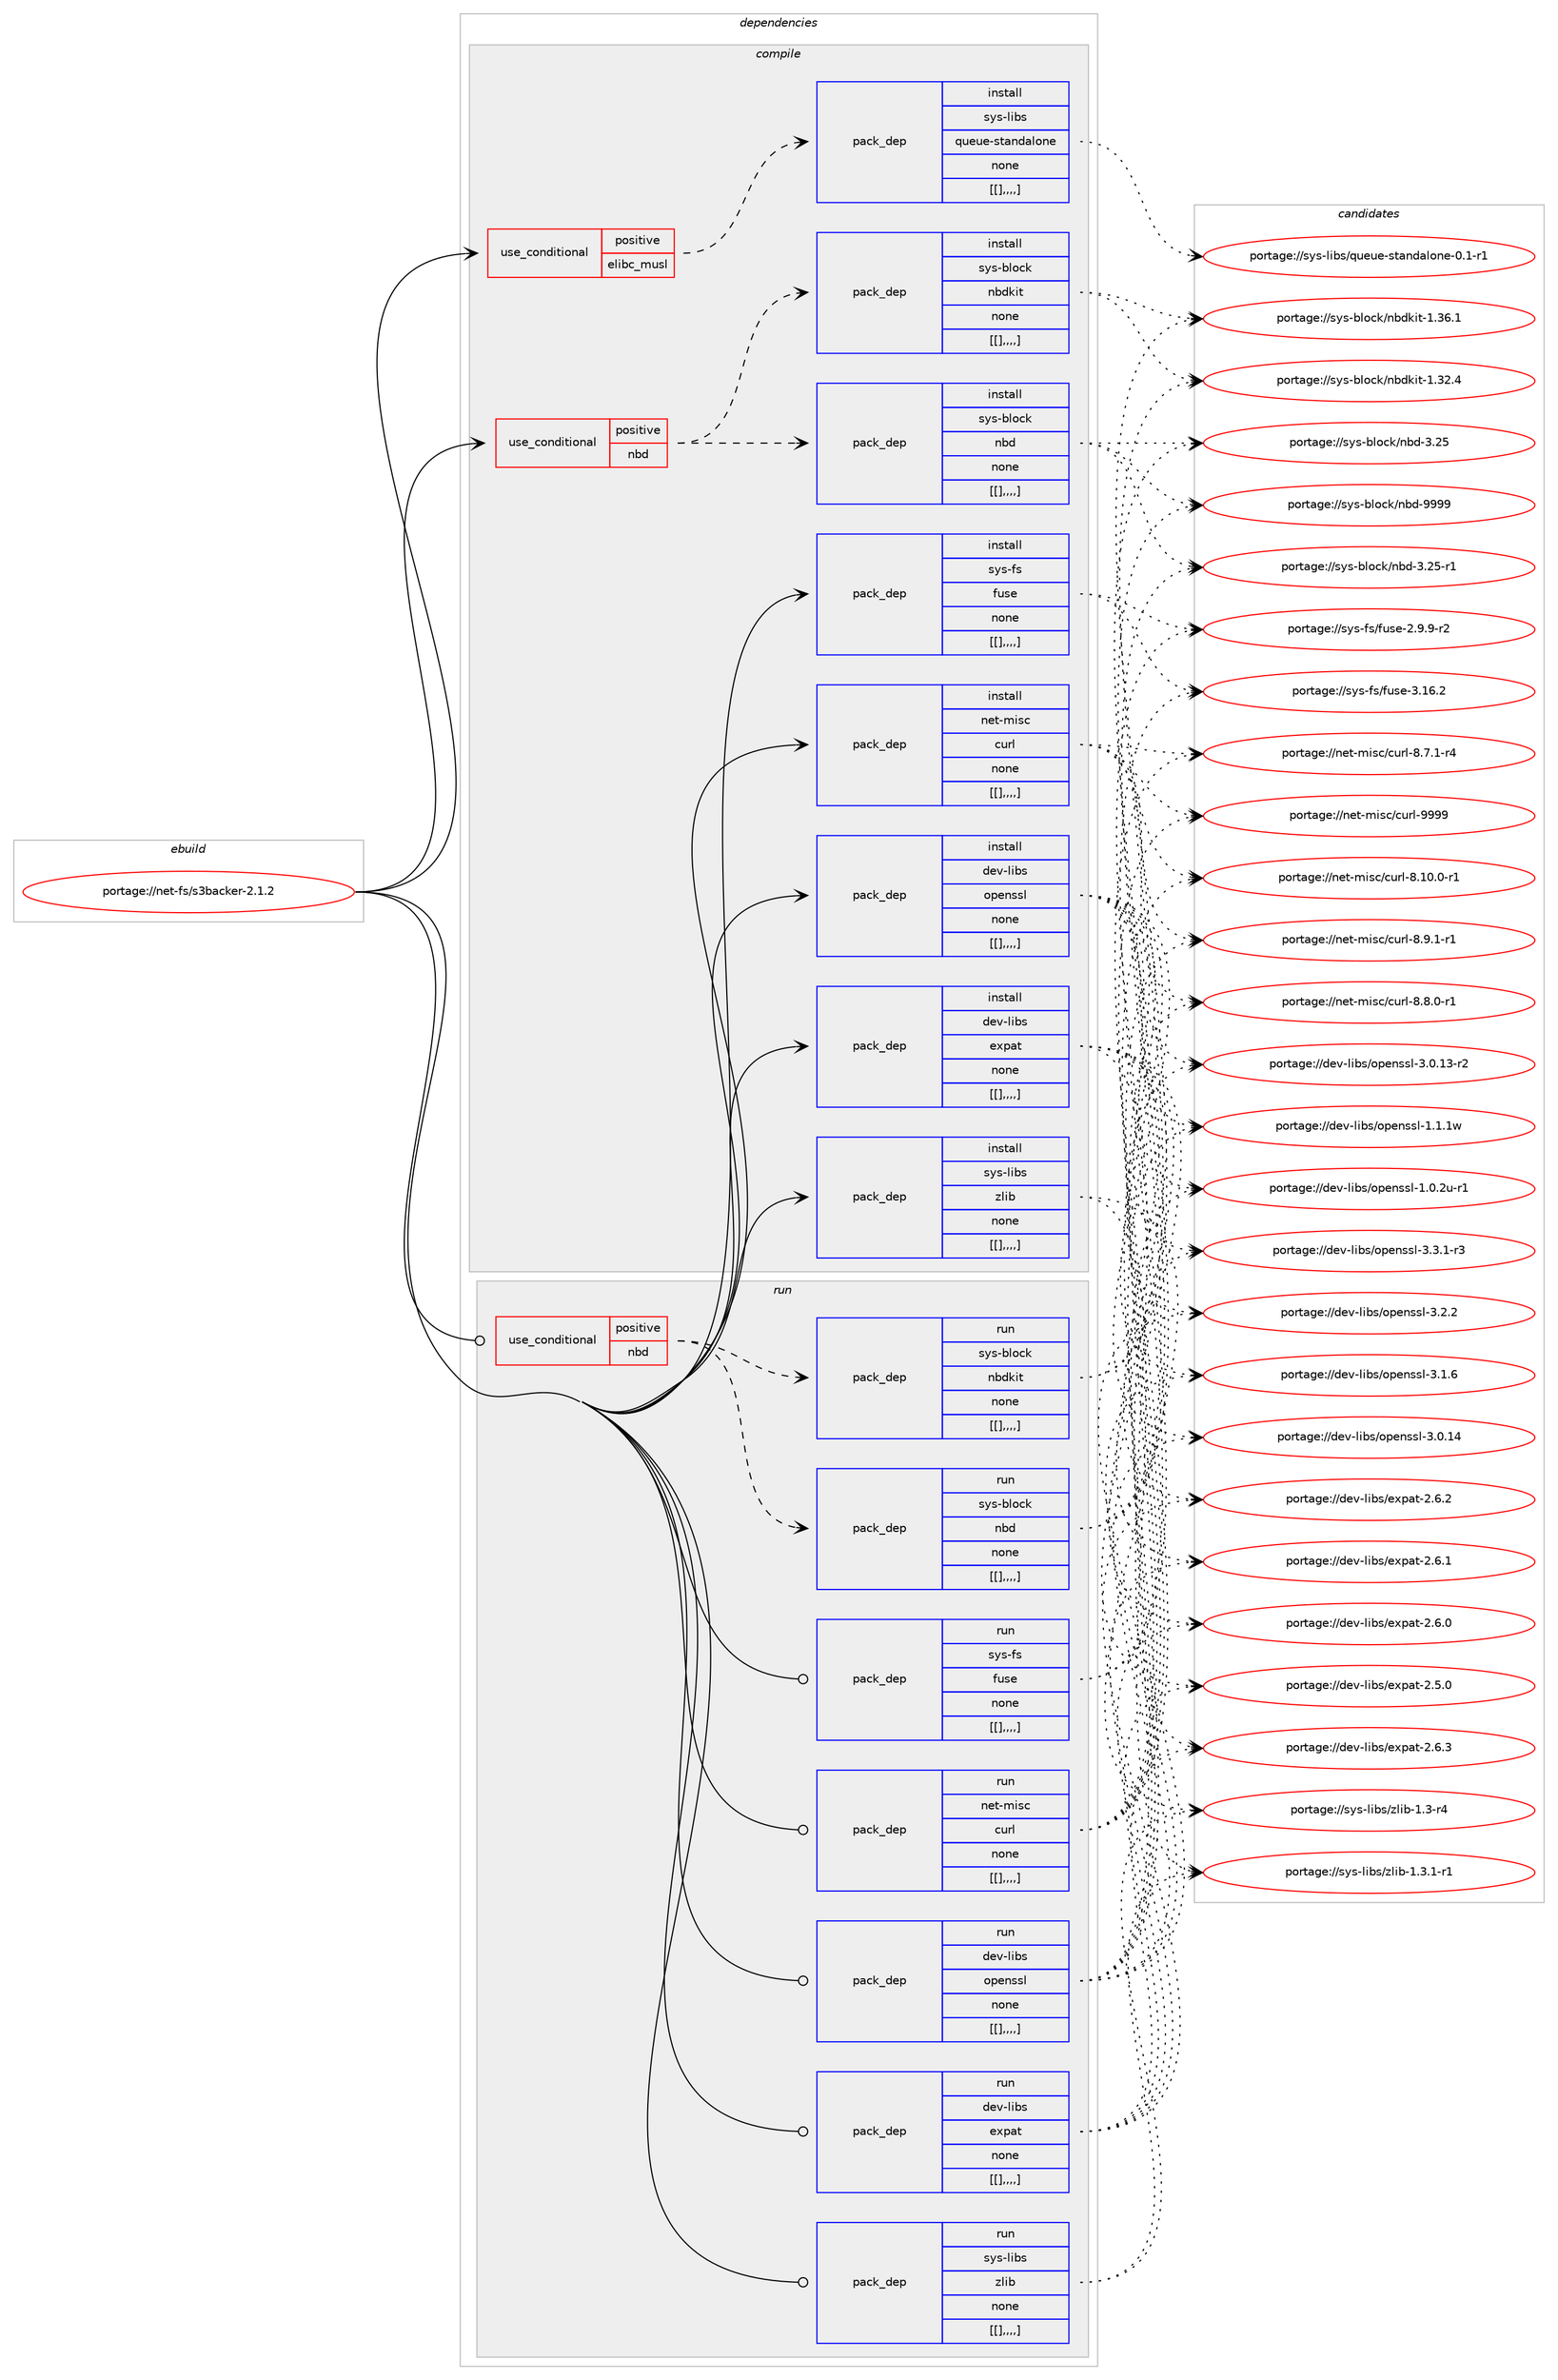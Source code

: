 digraph prolog {

# *************
# Graph options
# *************

newrank=true;
concentrate=true;
compound=true;
graph [rankdir=LR,fontname=Helvetica,fontsize=10,ranksep=1.5];#, ranksep=2.5, nodesep=0.2];
edge  [arrowhead=vee];
node  [fontname=Helvetica,fontsize=10];

# **********
# The ebuild
# **********

subgraph cluster_leftcol {
color=gray;
label=<<i>ebuild</i>>;
id [label="portage://net-fs/s3backer-2.1.2", color=red, width=4, href="../net-fs/s3backer-2.1.2.svg"];
}

# ****************
# The dependencies
# ****************

subgraph cluster_midcol {
color=gray;
label=<<i>dependencies</i>>;
subgraph cluster_compile {
fillcolor="#eeeeee";
style=filled;
label=<<i>compile</i>>;
subgraph cond95154 {
dependency366825 [label=<<TABLE BORDER="0" CELLBORDER="1" CELLSPACING="0" CELLPADDING="4"><TR><TD ROWSPAN="3" CELLPADDING="10">use_conditional</TD></TR><TR><TD>positive</TD></TR><TR><TD>elibc_musl</TD></TR></TABLE>>, shape=none, color=red];
subgraph pack268911 {
dependency366826 [label=<<TABLE BORDER="0" CELLBORDER="1" CELLSPACING="0" CELLPADDING="4" WIDTH="220"><TR><TD ROWSPAN="6" CELLPADDING="30">pack_dep</TD></TR><TR><TD WIDTH="110">install</TD></TR><TR><TD>sys-libs</TD></TR><TR><TD>queue-standalone</TD></TR><TR><TD>none</TD></TR><TR><TD>[[],,,,]</TD></TR></TABLE>>, shape=none, color=blue];
}
dependency366825:e -> dependency366826:w [weight=20,style="dashed",arrowhead="vee"];
}
id:e -> dependency366825:w [weight=20,style="solid",arrowhead="vee"];
subgraph cond95155 {
dependency366827 [label=<<TABLE BORDER="0" CELLBORDER="1" CELLSPACING="0" CELLPADDING="4"><TR><TD ROWSPAN="3" CELLPADDING="10">use_conditional</TD></TR><TR><TD>positive</TD></TR><TR><TD>nbd</TD></TR></TABLE>>, shape=none, color=red];
subgraph pack268912 {
dependency366828 [label=<<TABLE BORDER="0" CELLBORDER="1" CELLSPACING="0" CELLPADDING="4" WIDTH="220"><TR><TD ROWSPAN="6" CELLPADDING="30">pack_dep</TD></TR><TR><TD WIDTH="110">install</TD></TR><TR><TD>sys-block</TD></TR><TR><TD>nbd</TD></TR><TR><TD>none</TD></TR><TR><TD>[[],,,,]</TD></TR></TABLE>>, shape=none, color=blue];
}
dependency366827:e -> dependency366828:w [weight=20,style="dashed",arrowhead="vee"];
subgraph pack268913 {
dependency366829 [label=<<TABLE BORDER="0" CELLBORDER="1" CELLSPACING="0" CELLPADDING="4" WIDTH="220"><TR><TD ROWSPAN="6" CELLPADDING="30">pack_dep</TD></TR><TR><TD WIDTH="110">install</TD></TR><TR><TD>sys-block</TD></TR><TR><TD>nbdkit</TD></TR><TR><TD>none</TD></TR><TR><TD>[[],,,,]</TD></TR></TABLE>>, shape=none, color=blue];
}
dependency366827:e -> dependency366829:w [weight=20,style="dashed",arrowhead="vee"];
}
id:e -> dependency366827:w [weight=20,style="solid",arrowhead="vee"];
subgraph pack268914 {
dependency366830 [label=<<TABLE BORDER="0" CELLBORDER="1" CELLSPACING="0" CELLPADDING="4" WIDTH="220"><TR><TD ROWSPAN="6" CELLPADDING="30">pack_dep</TD></TR><TR><TD WIDTH="110">install</TD></TR><TR><TD>dev-libs</TD></TR><TR><TD>expat</TD></TR><TR><TD>none</TD></TR><TR><TD>[[],,,,]</TD></TR></TABLE>>, shape=none, color=blue];
}
id:e -> dependency366830:w [weight=20,style="solid",arrowhead="vee"];
subgraph pack268915 {
dependency366831 [label=<<TABLE BORDER="0" CELLBORDER="1" CELLSPACING="0" CELLPADDING="4" WIDTH="220"><TR><TD ROWSPAN="6" CELLPADDING="30">pack_dep</TD></TR><TR><TD WIDTH="110">install</TD></TR><TR><TD>dev-libs</TD></TR><TR><TD>openssl</TD></TR><TR><TD>none</TD></TR><TR><TD>[[],,,,]</TD></TR></TABLE>>, shape=none, color=blue];
}
id:e -> dependency366831:w [weight=20,style="solid",arrowhead="vee"];
subgraph pack268916 {
dependency366832 [label=<<TABLE BORDER="0" CELLBORDER="1" CELLSPACING="0" CELLPADDING="4" WIDTH="220"><TR><TD ROWSPAN="6" CELLPADDING="30">pack_dep</TD></TR><TR><TD WIDTH="110">install</TD></TR><TR><TD>net-misc</TD></TR><TR><TD>curl</TD></TR><TR><TD>none</TD></TR><TR><TD>[[],,,,]</TD></TR></TABLE>>, shape=none, color=blue];
}
id:e -> dependency366832:w [weight=20,style="solid",arrowhead="vee"];
subgraph pack268917 {
dependency366833 [label=<<TABLE BORDER="0" CELLBORDER="1" CELLSPACING="0" CELLPADDING="4" WIDTH="220"><TR><TD ROWSPAN="6" CELLPADDING="30">pack_dep</TD></TR><TR><TD WIDTH="110">install</TD></TR><TR><TD>sys-fs</TD></TR><TR><TD>fuse</TD></TR><TR><TD>none</TD></TR><TR><TD>[[],,,,]</TD></TR></TABLE>>, shape=none, color=blue];
}
id:e -> dependency366833:w [weight=20,style="solid",arrowhead="vee"];
subgraph pack268918 {
dependency366834 [label=<<TABLE BORDER="0" CELLBORDER="1" CELLSPACING="0" CELLPADDING="4" WIDTH="220"><TR><TD ROWSPAN="6" CELLPADDING="30">pack_dep</TD></TR><TR><TD WIDTH="110">install</TD></TR><TR><TD>sys-libs</TD></TR><TR><TD>zlib</TD></TR><TR><TD>none</TD></TR><TR><TD>[[],,,,]</TD></TR></TABLE>>, shape=none, color=blue];
}
id:e -> dependency366834:w [weight=20,style="solid",arrowhead="vee"];
}
subgraph cluster_compileandrun {
fillcolor="#eeeeee";
style=filled;
label=<<i>compile and run</i>>;
}
subgraph cluster_run {
fillcolor="#eeeeee";
style=filled;
label=<<i>run</i>>;
subgraph cond95156 {
dependency366835 [label=<<TABLE BORDER="0" CELLBORDER="1" CELLSPACING="0" CELLPADDING="4"><TR><TD ROWSPAN="3" CELLPADDING="10">use_conditional</TD></TR><TR><TD>positive</TD></TR><TR><TD>nbd</TD></TR></TABLE>>, shape=none, color=red];
subgraph pack268919 {
dependency366836 [label=<<TABLE BORDER="0" CELLBORDER="1" CELLSPACING="0" CELLPADDING="4" WIDTH="220"><TR><TD ROWSPAN="6" CELLPADDING="30">pack_dep</TD></TR><TR><TD WIDTH="110">run</TD></TR><TR><TD>sys-block</TD></TR><TR><TD>nbd</TD></TR><TR><TD>none</TD></TR><TR><TD>[[],,,,]</TD></TR></TABLE>>, shape=none, color=blue];
}
dependency366835:e -> dependency366836:w [weight=20,style="dashed",arrowhead="vee"];
subgraph pack268920 {
dependency366837 [label=<<TABLE BORDER="0" CELLBORDER="1" CELLSPACING="0" CELLPADDING="4" WIDTH="220"><TR><TD ROWSPAN="6" CELLPADDING="30">pack_dep</TD></TR><TR><TD WIDTH="110">run</TD></TR><TR><TD>sys-block</TD></TR><TR><TD>nbdkit</TD></TR><TR><TD>none</TD></TR><TR><TD>[[],,,,]</TD></TR></TABLE>>, shape=none, color=blue];
}
dependency366835:e -> dependency366837:w [weight=20,style="dashed",arrowhead="vee"];
}
id:e -> dependency366835:w [weight=20,style="solid",arrowhead="odot"];
subgraph pack268921 {
dependency366838 [label=<<TABLE BORDER="0" CELLBORDER="1" CELLSPACING="0" CELLPADDING="4" WIDTH="220"><TR><TD ROWSPAN="6" CELLPADDING="30">pack_dep</TD></TR><TR><TD WIDTH="110">run</TD></TR><TR><TD>dev-libs</TD></TR><TR><TD>expat</TD></TR><TR><TD>none</TD></TR><TR><TD>[[],,,,]</TD></TR></TABLE>>, shape=none, color=blue];
}
id:e -> dependency366838:w [weight=20,style="solid",arrowhead="odot"];
subgraph pack268922 {
dependency366839 [label=<<TABLE BORDER="0" CELLBORDER="1" CELLSPACING="0" CELLPADDING="4" WIDTH="220"><TR><TD ROWSPAN="6" CELLPADDING="30">pack_dep</TD></TR><TR><TD WIDTH="110">run</TD></TR><TR><TD>dev-libs</TD></TR><TR><TD>openssl</TD></TR><TR><TD>none</TD></TR><TR><TD>[[],,,,]</TD></TR></TABLE>>, shape=none, color=blue];
}
id:e -> dependency366839:w [weight=20,style="solid",arrowhead="odot"];
subgraph pack268923 {
dependency366840 [label=<<TABLE BORDER="0" CELLBORDER="1" CELLSPACING="0" CELLPADDING="4" WIDTH="220"><TR><TD ROWSPAN="6" CELLPADDING="30">pack_dep</TD></TR><TR><TD WIDTH="110">run</TD></TR><TR><TD>net-misc</TD></TR><TR><TD>curl</TD></TR><TR><TD>none</TD></TR><TR><TD>[[],,,,]</TD></TR></TABLE>>, shape=none, color=blue];
}
id:e -> dependency366840:w [weight=20,style="solid",arrowhead="odot"];
subgraph pack268924 {
dependency366841 [label=<<TABLE BORDER="0" CELLBORDER="1" CELLSPACING="0" CELLPADDING="4" WIDTH="220"><TR><TD ROWSPAN="6" CELLPADDING="30">pack_dep</TD></TR><TR><TD WIDTH="110">run</TD></TR><TR><TD>sys-fs</TD></TR><TR><TD>fuse</TD></TR><TR><TD>none</TD></TR><TR><TD>[[],,,,]</TD></TR></TABLE>>, shape=none, color=blue];
}
id:e -> dependency366841:w [weight=20,style="solid",arrowhead="odot"];
subgraph pack268925 {
dependency366842 [label=<<TABLE BORDER="0" CELLBORDER="1" CELLSPACING="0" CELLPADDING="4" WIDTH="220"><TR><TD ROWSPAN="6" CELLPADDING="30">pack_dep</TD></TR><TR><TD WIDTH="110">run</TD></TR><TR><TD>sys-libs</TD></TR><TR><TD>zlib</TD></TR><TR><TD>none</TD></TR><TR><TD>[[],,,,]</TD></TR></TABLE>>, shape=none, color=blue];
}
id:e -> dependency366842:w [weight=20,style="solid",arrowhead="odot"];
}
}

# **************
# The candidates
# **************

subgraph cluster_choices {
rank=same;
color=gray;
label=<<i>candidates</i>>;

subgraph choice268911 {
color=black;
nodesep=1;
choice115121115451081059811547113117101117101451151169711010097108111110101454846494511449 [label="portage://sys-libs/queue-standalone-0.1-r1", color=red, width=4,href="../sys-libs/queue-standalone-0.1-r1.svg"];
dependency366826:e -> choice115121115451081059811547113117101117101451151169711010097108111110101454846494511449:w [style=dotted,weight="100"];
}
subgraph choice268912 {
color=black;
nodesep=1;
choice11512111545981081119910747110981004557575757 [label="portage://sys-block/nbd-9999", color=red, width=4,href="../sys-block/nbd-9999.svg"];
choice115121115459810811199107471109810045514650534511449 [label="portage://sys-block/nbd-3.25-r1", color=red, width=4,href="../sys-block/nbd-3.25-r1.svg"];
choice11512111545981081119910747110981004551465053 [label="portage://sys-block/nbd-3.25", color=red, width=4,href="../sys-block/nbd-3.25.svg"];
dependency366828:e -> choice11512111545981081119910747110981004557575757:w [style=dotted,weight="100"];
dependency366828:e -> choice115121115459810811199107471109810045514650534511449:w [style=dotted,weight="100"];
dependency366828:e -> choice11512111545981081119910747110981004551465053:w [style=dotted,weight="100"];
}
subgraph choice268913 {
color=black;
nodesep=1;
choice115121115459810811199107471109810010710511645494651544649 [label="portage://sys-block/nbdkit-1.36.1", color=red, width=4,href="../sys-block/nbdkit-1.36.1.svg"];
choice115121115459810811199107471109810010710511645494651504652 [label="portage://sys-block/nbdkit-1.32.4", color=red, width=4,href="../sys-block/nbdkit-1.32.4.svg"];
dependency366829:e -> choice115121115459810811199107471109810010710511645494651544649:w [style=dotted,weight="100"];
dependency366829:e -> choice115121115459810811199107471109810010710511645494651504652:w [style=dotted,weight="100"];
}
subgraph choice268914 {
color=black;
nodesep=1;
choice10010111845108105981154710112011297116455046544651 [label="portage://dev-libs/expat-2.6.3", color=red, width=4,href="../dev-libs/expat-2.6.3.svg"];
choice10010111845108105981154710112011297116455046544650 [label="portage://dev-libs/expat-2.6.2", color=red, width=4,href="../dev-libs/expat-2.6.2.svg"];
choice10010111845108105981154710112011297116455046544649 [label="portage://dev-libs/expat-2.6.1", color=red, width=4,href="../dev-libs/expat-2.6.1.svg"];
choice10010111845108105981154710112011297116455046544648 [label="portage://dev-libs/expat-2.6.0", color=red, width=4,href="../dev-libs/expat-2.6.0.svg"];
choice10010111845108105981154710112011297116455046534648 [label="portage://dev-libs/expat-2.5.0", color=red, width=4,href="../dev-libs/expat-2.5.0.svg"];
dependency366830:e -> choice10010111845108105981154710112011297116455046544651:w [style=dotted,weight="100"];
dependency366830:e -> choice10010111845108105981154710112011297116455046544650:w [style=dotted,weight="100"];
dependency366830:e -> choice10010111845108105981154710112011297116455046544649:w [style=dotted,weight="100"];
dependency366830:e -> choice10010111845108105981154710112011297116455046544648:w [style=dotted,weight="100"];
dependency366830:e -> choice10010111845108105981154710112011297116455046534648:w [style=dotted,weight="100"];
}
subgraph choice268915 {
color=black;
nodesep=1;
choice1001011184510810598115471111121011101151151084551465146494511451 [label="portage://dev-libs/openssl-3.3.1-r3", color=red, width=4,href="../dev-libs/openssl-3.3.1-r3.svg"];
choice100101118451081059811547111112101110115115108455146504650 [label="portage://dev-libs/openssl-3.2.2", color=red, width=4,href="../dev-libs/openssl-3.2.2.svg"];
choice100101118451081059811547111112101110115115108455146494654 [label="portage://dev-libs/openssl-3.1.6", color=red, width=4,href="../dev-libs/openssl-3.1.6.svg"];
choice10010111845108105981154711111210111011511510845514648464952 [label="portage://dev-libs/openssl-3.0.14", color=red, width=4,href="../dev-libs/openssl-3.0.14.svg"];
choice100101118451081059811547111112101110115115108455146484649514511450 [label="portage://dev-libs/openssl-3.0.13-r2", color=red, width=4,href="../dev-libs/openssl-3.0.13-r2.svg"];
choice100101118451081059811547111112101110115115108454946494649119 [label="portage://dev-libs/openssl-1.1.1w", color=red, width=4,href="../dev-libs/openssl-1.1.1w.svg"];
choice1001011184510810598115471111121011101151151084549464846501174511449 [label="portage://dev-libs/openssl-1.0.2u-r1", color=red, width=4,href="../dev-libs/openssl-1.0.2u-r1.svg"];
dependency366831:e -> choice1001011184510810598115471111121011101151151084551465146494511451:w [style=dotted,weight="100"];
dependency366831:e -> choice100101118451081059811547111112101110115115108455146504650:w [style=dotted,weight="100"];
dependency366831:e -> choice100101118451081059811547111112101110115115108455146494654:w [style=dotted,weight="100"];
dependency366831:e -> choice10010111845108105981154711111210111011511510845514648464952:w [style=dotted,weight="100"];
dependency366831:e -> choice100101118451081059811547111112101110115115108455146484649514511450:w [style=dotted,weight="100"];
dependency366831:e -> choice100101118451081059811547111112101110115115108454946494649119:w [style=dotted,weight="100"];
dependency366831:e -> choice1001011184510810598115471111121011101151151084549464846501174511449:w [style=dotted,weight="100"];
}
subgraph choice268916 {
color=black;
nodesep=1;
choice110101116451091051159947991171141084557575757 [label="portage://net-misc/curl-9999", color=red, width=4,href="../net-misc/curl-9999.svg"];
choice11010111645109105115994799117114108455646494846484511449 [label="portage://net-misc/curl-8.10.0-r1", color=red, width=4,href="../net-misc/curl-8.10.0-r1.svg"];
choice110101116451091051159947991171141084556465746494511449 [label="portage://net-misc/curl-8.9.1-r1", color=red, width=4,href="../net-misc/curl-8.9.1-r1.svg"];
choice110101116451091051159947991171141084556465646484511449 [label="portage://net-misc/curl-8.8.0-r1", color=red, width=4,href="../net-misc/curl-8.8.0-r1.svg"];
choice110101116451091051159947991171141084556465546494511452 [label="portage://net-misc/curl-8.7.1-r4", color=red, width=4,href="../net-misc/curl-8.7.1-r4.svg"];
dependency366832:e -> choice110101116451091051159947991171141084557575757:w [style=dotted,weight="100"];
dependency366832:e -> choice11010111645109105115994799117114108455646494846484511449:w [style=dotted,weight="100"];
dependency366832:e -> choice110101116451091051159947991171141084556465746494511449:w [style=dotted,weight="100"];
dependency366832:e -> choice110101116451091051159947991171141084556465646484511449:w [style=dotted,weight="100"];
dependency366832:e -> choice110101116451091051159947991171141084556465546494511452:w [style=dotted,weight="100"];
}
subgraph choice268917 {
color=black;
nodesep=1;
choice115121115451021154710211711510145514649544650 [label="portage://sys-fs/fuse-3.16.2", color=red, width=4,href="../sys-fs/fuse-3.16.2.svg"];
choice11512111545102115471021171151014550465746574511450 [label="portage://sys-fs/fuse-2.9.9-r2", color=red, width=4,href="../sys-fs/fuse-2.9.9-r2.svg"];
dependency366833:e -> choice115121115451021154710211711510145514649544650:w [style=dotted,weight="100"];
dependency366833:e -> choice11512111545102115471021171151014550465746574511450:w [style=dotted,weight="100"];
}
subgraph choice268918 {
color=black;
nodesep=1;
choice115121115451081059811547122108105984549465146494511449 [label="portage://sys-libs/zlib-1.3.1-r1", color=red, width=4,href="../sys-libs/zlib-1.3.1-r1.svg"];
choice11512111545108105981154712210810598454946514511452 [label="portage://sys-libs/zlib-1.3-r4", color=red, width=4,href="../sys-libs/zlib-1.3-r4.svg"];
dependency366834:e -> choice115121115451081059811547122108105984549465146494511449:w [style=dotted,weight="100"];
dependency366834:e -> choice11512111545108105981154712210810598454946514511452:w [style=dotted,weight="100"];
}
subgraph choice268919 {
color=black;
nodesep=1;
choice11512111545981081119910747110981004557575757 [label="portage://sys-block/nbd-9999", color=red, width=4,href="../sys-block/nbd-9999.svg"];
choice115121115459810811199107471109810045514650534511449 [label="portage://sys-block/nbd-3.25-r1", color=red, width=4,href="../sys-block/nbd-3.25-r1.svg"];
choice11512111545981081119910747110981004551465053 [label="portage://sys-block/nbd-3.25", color=red, width=4,href="../sys-block/nbd-3.25.svg"];
dependency366836:e -> choice11512111545981081119910747110981004557575757:w [style=dotted,weight="100"];
dependency366836:e -> choice115121115459810811199107471109810045514650534511449:w [style=dotted,weight="100"];
dependency366836:e -> choice11512111545981081119910747110981004551465053:w [style=dotted,weight="100"];
}
subgraph choice268920 {
color=black;
nodesep=1;
choice115121115459810811199107471109810010710511645494651544649 [label="portage://sys-block/nbdkit-1.36.1", color=red, width=4,href="../sys-block/nbdkit-1.36.1.svg"];
choice115121115459810811199107471109810010710511645494651504652 [label="portage://sys-block/nbdkit-1.32.4", color=red, width=4,href="../sys-block/nbdkit-1.32.4.svg"];
dependency366837:e -> choice115121115459810811199107471109810010710511645494651544649:w [style=dotted,weight="100"];
dependency366837:e -> choice115121115459810811199107471109810010710511645494651504652:w [style=dotted,weight="100"];
}
subgraph choice268921 {
color=black;
nodesep=1;
choice10010111845108105981154710112011297116455046544651 [label="portage://dev-libs/expat-2.6.3", color=red, width=4,href="../dev-libs/expat-2.6.3.svg"];
choice10010111845108105981154710112011297116455046544650 [label="portage://dev-libs/expat-2.6.2", color=red, width=4,href="../dev-libs/expat-2.6.2.svg"];
choice10010111845108105981154710112011297116455046544649 [label="portage://dev-libs/expat-2.6.1", color=red, width=4,href="../dev-libs/expat-2.6.1.svg"];
choice10010111845108105981154710112011297116455046544648 [label="portage://dev-libs/expat-2.6.0", color=red, width=4,href="../dev-libs/expat-2.6.0.svg"];
choice10010111845108105981154710112011297116455046534648 [label="portage://dev-libs/expat-2.5.0", color=red, width=4,href="../dev-libs/expat-2.5.0.svg"];
dependency366838:e -> choice10010111845108105981154710112011297116455046544651:w [style=dotted,weight="100"];
dependency366838:e -> choice10010111845108105981154710112011297116455046544650:w [style=dotted,weight="100"];
dependency366838:e -> choice10010111845108105981154710112011297116455046544649:w [style=dotted,weight="100"];
dependency366838:e -> choice10010111845108105981154710112011297116455046544648:w [style=dotted,weight="100"];
dependency366838:e -> choice10010111845108105981154710112011297116455046534648:w [style=dotted,weight="100"];
}
subgraph choice268922 {
color=black;
nodesep=1;
choice1001011184510810598115471111121011101151151084551465146494511451 [label="portage://dev-libs/openssl-3.3.1-r3", color=red, width=4,href="../dev-libs/openssl-3.3.1-r3.svg"];
choice100101118451081059811547111112101110115115108455146504650 [label="portage://dev-libs/openssl-3.2.2", color=red, width=4,href="../dev-libs/openssl-3.2.2.svg"];
choice100101118451081059811547111112101110115115108455146494654 [label="portage://dev-libs/openssl-3.1.6", color=red, width=4,href="../dev-libs/openssl-3.1.6.svg"];
choice10010111845108105981154711111210111011511510845514648464952 [label="portage://dev-libs/openssl-3.0.14", color=red, width=4,href="../dev-libs/openssl-3.0.14.svg"];
choice100101118451081059811547111112101110115115108455146484649514511450 [label="portage://dev-libs/openssl-3.0.13-r2", color=red, width=4,href="../dev-libs/openssl-3.0.13-r2.svg"];
choice100101118451081059811547111112101110115115108454946494649119 [label="portage://dev-libs/openssl-1.1.1w", color=red, width=4,href="../dev-libs/openssl-1.1.1w.svg"];
choice1001011184510810598115471111121011101151151084549464846501174511449 [label="portage://dev-libs/openssl-1.0.2u-r1", color=red, width=4,href="../dev-libs/openssl-1.0.2u-r1.svg"];
dependency366839:e -> choice1001011184510810598115471111121011101151151084551465146494511451:w [style=dotted,weight="100"];
dependency366839:e -> choice100101118451081059811547111112101110115115108455146504650:w [style=dotted,weight="100"];
dependency366839:e -> choice100101118451081059811547111112101110115115108455146494654:w [style=dotted,weight="100"];
dependency366839:e -> choice10010111845108105981154711111210111011511510845514648464952:w [style=dotted,weight="100"];
dependency366839:e -> choice100101118451081059811547111112101110115115108455146484649514511450:w [style=dotted,weight="100"];
dependency366839:e -> choice100101118451081059811547111112101110115115108454946494649119:w [style=dotted,weight="100"];
dependency366839:e -> choice1001011184510810598115471111121011101151151084549464846501174511449:w [style=dotted,weight="100"];
}
subgraph choice268923 {
color=black;
nodesep=1;
choice110101116451091051159947991171141084557575757 [label="portage://net-misc/curl-9999", color=red, width=4,href="../net-misc/curl-9999.svg"];
choice11010111645109105115994799117114108455646494846484511449 [label="portage://net-misc/curl-8.10.0-r1", color=red, width=4,href="../net-misc/curl-8.10.0-r1.svg"];
choice110101116451091051159947991171141084556465746494511449 [label="portage://net-misc/curl-8.9.1-r1", color=red, width=4,href="../net-misc/curl-8.9.1-r1.svg"];
choice110101116451091051159947991171141084556465646484511449 [label="portage://net-misc/curl-8.8.0-r1", color=red, width=4,href="../net-misc/curl-8.8.0-r1.svg"];
choice110101116451091051159947991171141084556465546494511452 [label="portage://net-misc/curl-8.7.1-r4", color=red, width=4,href="../net-misc/curl-8.7.1-r4.svg"];
dependency366840:e -> choice110101116451091051159947991171141084557575757:w [style=dotted,weight="100"];
dependency366840:e -> choice11010111645109105115994799117114108455646494846484511449:w [style=dotted,weight="100"];
dependency366840:e -> choice110101116451091051159947991171141084556465746494511449:w [style=dotted,weight="100"];
dependency366840:e -> choice110101116451091051159947991171141084556465646484511449:w [style=dotted,weight="100"];
dependency366840:e -> choice110101116451091051159947991171141084556465546494511452:w [style=dotted,weight="100"];
}
subgraph choice268924 {
color=black;
nodesep=1;
choice115121115451021154710211711510145514649544650 [label="portage://sys-fs/fuse-3.16.2", color=red, width=4,href="../sys-fs/fuse-3.16.2.svg"];
choice11512111545102115471021171151014550465746574511450 [label="portage://sys-fs/fuse-2.9.9-r2", color=red, width=4,href="../sys-fs/fuse-2.9.9-r2.svg"];
dependency366841:e -> choice115121115451021154710211711510145514649544650:w [style=dotted,weight="100"];
dependency366841:e -> choice11512111545102115471021171151014550465746574511450:w [style=dotted,weight="100"];
}
subgraph choice268925 {
color=black;
nodesep=1;
choice115121115451081059811547122108105984549465146494511449 [label="portage://sys-libs/zlib-1.3.1-r1", color=red, width=4,href="../sys-libs/zlib-1.3.1-r1.svg"];
choice11512111545108105981154712210810598454946514511452 [label="portage://sys-libs/zlib-1.3-r4", color=red, width=4,href="../sys-libs/zlib-1.3-r4.svg"];
dependency366842:e -> choice115121115451081059811547122108105984549465146494511449:w [style=dotted,weight="100"];
dependency366842:e -> choice11512111545108105981154712210810598454946514511452:w [style=dotted,weight="100"];
}
}

}
